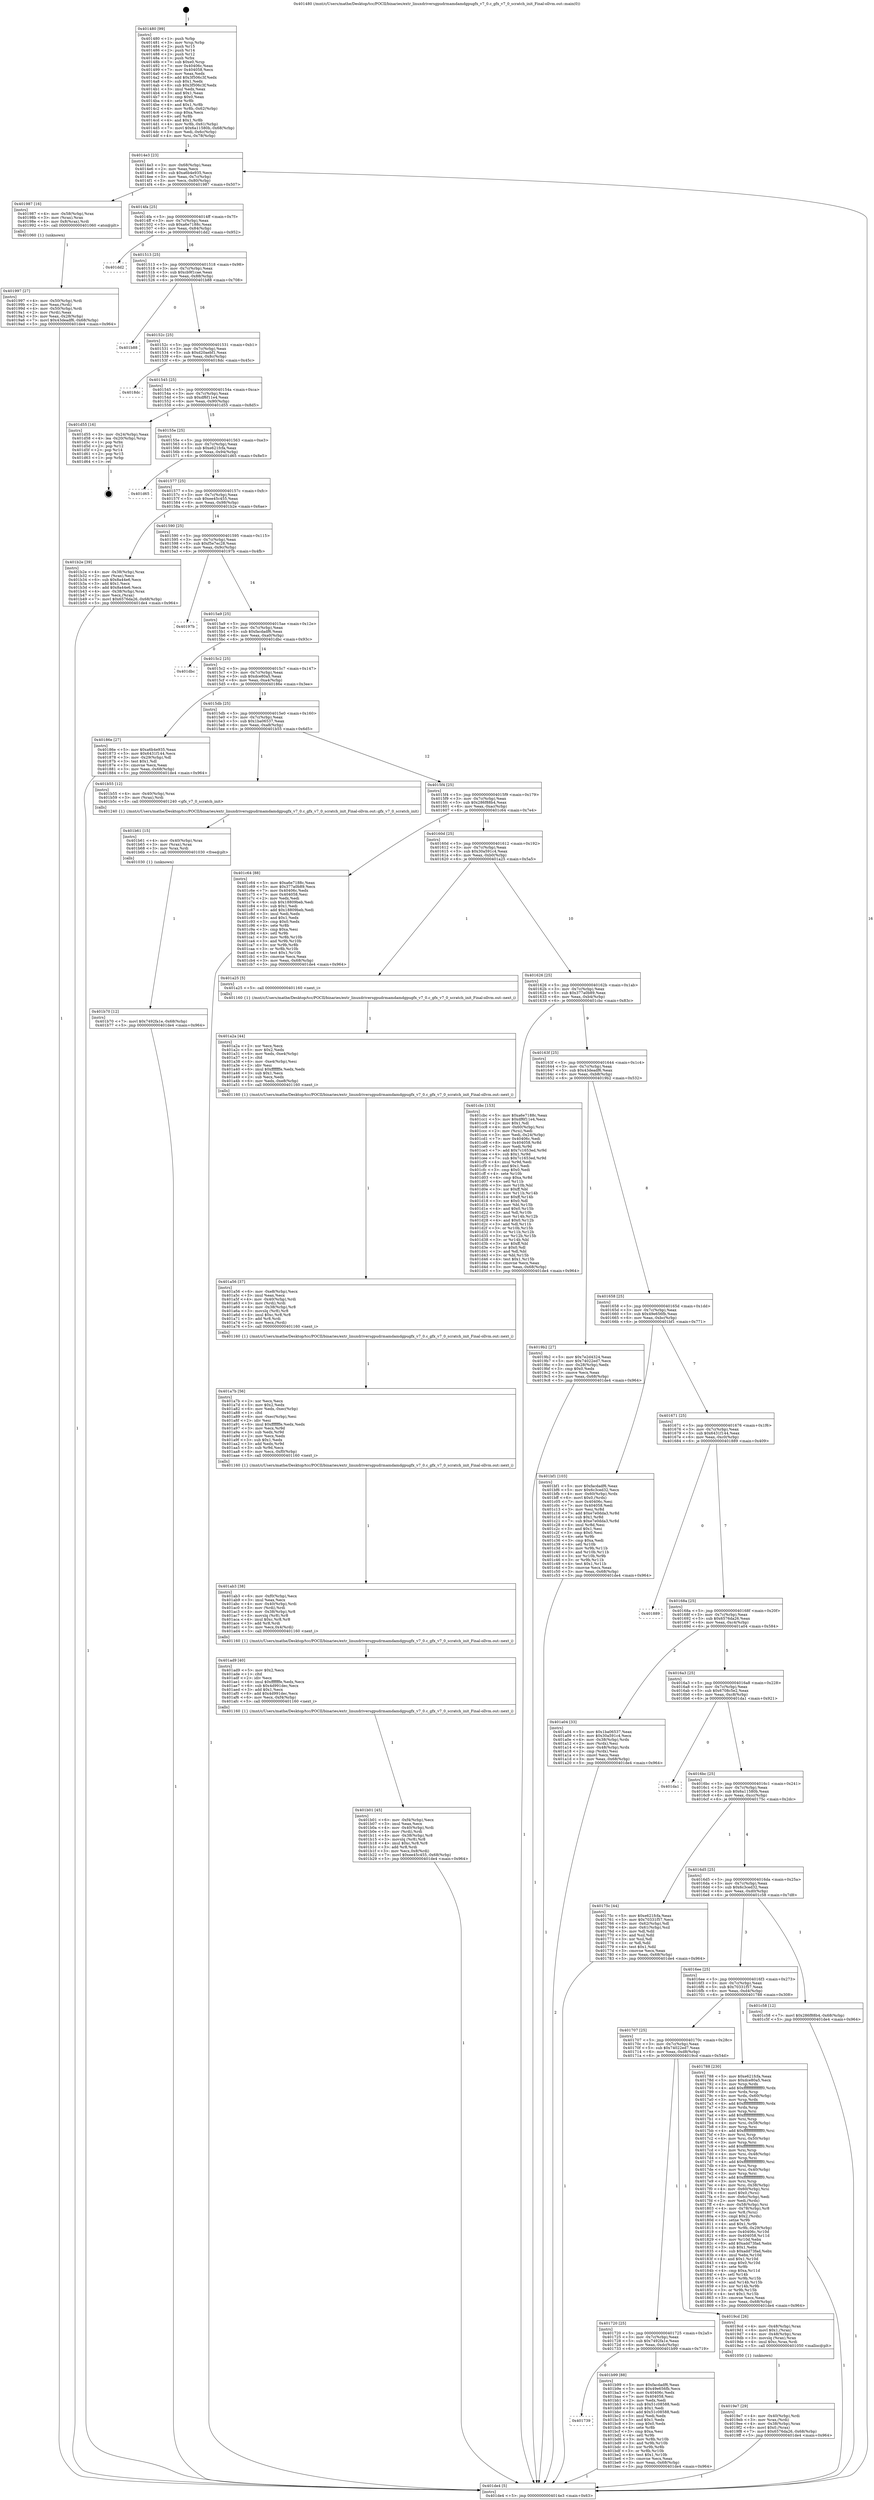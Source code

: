 digraph "0x401480" {
  label = "0x401480 (/mnt/c/Users/mathe/Desktop/tcc/POCII/binaries/extr_linuxdriversgpudrmamdamdgpugfx_v7_0.c_gfx_v7_0_scratch_init_Final-ollvm.out::main(0))"
  labelloc = "t"
  node[shape=record]

  Entry [label="",width=0.3,height=0.3,shape=circle,fillcolor=black,style=filled]
  "0x4014e3" [label="{
     0x4014e3 [23]\l
     | [instrs]\l
     &nbsp;&nbsp;0x4014e3 \<+3\>: mov -0x68(%rbp),%eax\l
     &nbsp;&nbsp;0x4014e6 \<+2\>: mov %eax,%ecx\l
     &nbsp;&nbsp;0x4014e8 \<+6\>: sub $0xa6b4e935,%ecx\l
     &nbsp;&nbsp;0x4014ee \<+3\>: mov %eax,-0x7c(%rbp)\l
     &nbsp;&nbsp;0x4014f1 \<+3\>: mov %ecx,-0x80(%rbp)\l
     &nbsp;&nbsp;0x4014f4 \<+6\>: je 0000000000401987 \<main+0x507\>\l
  }"]
  "0x401987" [label="{
     0x401987 [16]\l
     | [instrs]\l
     &nbsp;&nbsp;0x401987 \<+4\>: mov -0x58(%rbp),%rax\l
     &nbsp;&nbsp;0x40198b \<+3\>: mov (%rax),%rax\l
     &nbsp;&nbsp;0x40198e \<+4\>: mov 0x8(%rax),%rdi\l
     &nbsp;&nbsp;0x401992 \<+5\>: call 0000000000401060 \<atoi@plt\>\l
     | [calls]\l
     &nbsp;&nbsp;0x401060 \{1\} (unknown)\l
  }"]
  "0x4014fa" [label="{
     0x4014fa [25]\l
     | [instrs]\l
     &nbsp;&nbsp;0x4014fa \<+5\>: jmp 00000000004014ff \<main+0x7f\>\l
     &nbsp;&nbsp;0x4014ff \<+3\>: mov -0x7c(%rbp),%eax\l
     &nbsp;&nbsp;0x401502 \<+5\>: sub $0xa6e7188c,%eax\l
     &nbsp;&nbsp;0x401507 \<+6\>: mov %eax,-0x84(%rbp)\l
     &nbsp;&nbsp;0x40150d \<+6\>: je 0000000000401dd2 \<main+0x952\>\l
  }"]
  Exit [label="",width=0.3,height=0.3,shape=circle,fillcolor=black,style=filled,peripheries=2]
  "0x401dd2" [label="{
     0x401dd2\l
  }", style=dashed]
  "0x401513" [label="{
     0x401513 [25]\l
     | [instrs]\l
     &nbsp;&nbsp;0x401513 \<+5\>: jmp 0000000000401518 \<main+0x98\>\l
     &nbsp;&nbsp;0x401518 \<+3\>: mov -0x7c(%rbp),%eax\l
     &nbsp;&nbsp;0x40151b \<+5\>: sub $0xcb9f1cae,%eax\l
     &nbsp;&nbsp;0x401520 \<+6\>: mov %eax,-0x88(%rbp)\l
     &nbsp;&nbsp;0x401526 \<+6\>: je 0000000000401b88 \<main+0x708\>\l
  }"]
  "0x401739" [label="{
     0x401739\l
  }", style=dashed]
  "0x401b88" [label="{
     0x401b88\l
  }", style=dashed]
  "0x40152c" [label="{
     0x40152c [25]\l
     | [instrs]\l
     &nbsp;&nbsp;0x40152c \<+5\>: jmp 0000000000401531 \<main+0xb1\>\l
     &nbsp;&nbsp;0x401531 \<+3\>: mov -0x7c(%rbp),%eax\l
     &nbsp;&nbsp;0x401534 \<+5\>: sub $0xd20aebf1,%eax\l
     &nbsp;&nbsp;0x401539 \<+6\>: mov %eax,-0x8c(%rbp)\l
     &nbsp;&nbsp;0x40153f \<+6\>: je 00000000004018dc \<main+0x45c\>\l
  }"]
  "0x401b99" [label="{
     0x401b99 [88]\l
     | [instrs]\l
     &nbsp;&nbsp;0x401b99 \<+5\>: mov $0xfacdadf6,%eax\l
     &nbsp;&nbsp;0x401b9e \<+5\>: mov $0x49e656fb,%ecx\l
     &nbsp;&nbsp;0x401ba3 \<+7\>: mov 0x40406c,%edx\l
     &nbsp;&nbsp;0x401baa \<+7\>: mov 0x404058,%esi\l
     &nbsp;&nbsp;0x401bb1 \<+2\>: mov %edx,%edi\l
     &nbsp;&nbsp;0x401bb3 \<+6\>: sub $0x51c08588,%edi\l
     &nbsp;&nbsp;0x401bb9 \<+3\>: sub $0x1,%edi\l
     &nbsp;&nbsp;0x401bbc \<+6\>: add $0x51c08588,%edi\l
     &nbsp;&nbsp;0x401bc2 \<+3\>: imul %edi,%edx\l
     &nbsp;&nbsp;0x401bc5 \<+3\>: and $0x1,%edx\l
     &nbsp;&nbsp;0x401bc8 \<+3\>: cmp $0x0,%edx\l
     &nbsp;&nbsp;0x401bcb \<+4\>: sete %r8b\l
     &nbsp;&nbsp;0x401bcf \<+3\>: cmp $0xa,%esi\l
     &nbsp;&nbsp;0x401bd2 \<+4\>: setl %r9b\l
     &nbsp;&nbsp;0x401bd6 \<+3\>: mov %r8b,%r10b\l
     &nbsp;&nbsp;0x401bd9 \<+3\>: and %r9b,%r10b\l
     &nbsp;&nbsp;0x401bdc \<+3\>: xor %r9b,%r8b\l
     &nbsp;&nbsp;0x401bdf \<+3\>: or %r8b,%r10b\l
     &nbsp;&nbsp;0x401be2 \<+4\>: test $0x1,%r10b\l
     &nbsp;&nbsp;0x401be6 \<+3\>: cmovne %ecx,%eax\l
     &nbsp;&nbsp;0x401be9 \<+3\>: mov %eax,-0x68(%rbp)\l
     &nbsp;&nbsp;0x401bec \<+5\>: jmp 0000000000401de4 \<main+0x964\>\l
  }"]
  "0x4018dc" [label="{
     0x4018dc\l
  }", style=dashed]
  "0x401545" [label="{
     0x401545 [25]\l
     | [instrs]\l
     &nbsp;&nbsp;0x401545 \<+5\>: jmp 000000000040154a \<main+0xca\>\l
     &nbsp;&nbsp;0x40154a \<+3\>: mov -0x7c(%rbp),%eax\l
     &nbsp;&nbsp;0x40154d \<+5\>: sub $0xdf6f11e4,%eax\l
     &nbsp;&nbsp;0x401552 \<+6\>: mov %eax,-0x90(%rbp)\l
     &nbsp;&nbsp;0x401558 \<+6\>: je 0000000000401d55 \<main+0x8d5\>\l
  }"]
  "0x401b70" [label="{
     0x401b70 [12]\l
     | [instrs]\l
     &nbsp;&nbsp;0x401b70 \<+7\>: movl $0x7492fa1e,-0x68(%rbp)\l
     &nbsp;&nbsp;0x401b77 \<+5\>: jmp 0000000000401de4 \<main+0x964\>\l
  }"]
  "0x401d55" [label="{
     0x401d55 [16]\l
     | [instrs]\l
     &nbsp;&nbsp;0x401d55 \<+3\>: mov -0x24(%rbp),%eax\l
     &nbsp;&nbsp;0x401d58 \<+4\>: lea -0x20(%rbp),%rsp\l
     &nbsp;&nbsp;0x401d5c \<+1\>: pop %rbx\l
     &nbsp;&nbsp;0x401d5d \<+2\>: pop %r12\l
     &nbsp;&nbsp;0x401d5f \<+2\>: pop %r14\l
     &nbsp;&nbsp;0x401d61 \<+2\>: pop %r15\l
     &nbsp;&nbsp;0x401d63 \<+1\>: pop %rbp\l
     &nbsp;&nbsp;0x401d64 \<+1\>: ret\l
  }"]
  "0x40155e" [label="{
     0x40155e [25]\l
     | [instrs]\l
     &nbsp;&nbsp;0x40155e \<+5\>: jmp 0000000000401563 \<main+0xe3\>\l
     &nbsp;&nbsp;0x401563 \<+3\>: mov -0x7c(%rbp),%eax\l
     &nbsp;&nbsp;0x401566 \<+5\>: sub $0xe621fcfa,%eax\l
     &nbsp;&nbsp;0x40156b \<+6\>: mov %eax,-0x94(%rbp)\l
     &nbsp;&nbsp;0x401571 \<+6\>: je 0000000000401d65 \<main+0x8e5\>\l
  }"]
  "0x401b61" [label="{
     0x401b61 [15]\l
     | [instrs]\l
     &nbsp;&nbsp;0x401b61 \<+4\>: mov -0x40(%rbp),%rax\l
     &nbsp;&nbsp;0x401b65 \<+3\>: mov (%rax),%rax\l
     &nbsp;&nbsp;0x401b68 \<+3\>: mov %rax,%rdi\l
     &nbsp;&nbsp;0x401b6b \<+5\>: call 0000000000401030 \<free@plt\>\l
     | [calls]\l
     &nbsp;&nbsp;0x401030 \{1\} (unknown)\l
  }"]
  "0x401d65" [label="{
     0x401d65\l
  }", style=dashed]
  "0x401577" [label="{
     0x401577 [25]\l
     | [instrs]\l
     &nbsp;&nbsp;0x401577 \<+5\>: jmp 000000000040157c \<main+0xfc\>\l
     &nbsp;&nbsp;0x40157c \<+3\>: mov -0x7c(%rbp),%eax\l
     &nbsp;&nbsp;0x40157f \<+5\>: sub $0xee45c455,%eax\l
     &nbsp;&nbsp;0x401584 \<+6\>: mov %eax,-0x98(%rbp)\l
     &nbsp;&nbsp;0x40158a \<+6\>: je 0000000000401b2e \<main+0x6ae\>\l
  }"]
  "0x401b01" [label="{
     0x401b01 [45]\l
     | [instrs]\l
     &nbsp;&nbsp;0x401b01 \<+6\>: mov -0xf4(%rbp),%ecx\l
     &nbsp;&nbsp;0x401b07 \<+3\>: imul %eax,%ecx\l
     &nbsp;&nbsp;0x401b0a \<+4\>: mov -0x40(%rbp),%rdi\l
     &nbsp;&nbsp;0x401b0e \<+3\>: mov (%rdi),%rdi\l
     &nbsp;&nbsp;0x401b11 \<+4\>: mov -0x38(%rbp),%r8\l
     &nbsp;&nbsp;0x401b15 \<+3\>: movslq (%r8),%r8\l
     &nbsp;&nbsp;0x401b18 \<+4\>: imul $0xc,%r8,%r8\l
     &nbsp;&nbsp;0x401b1c \<+3\>: add %r8,%rdi\l
     &nbsp;&nbsp;0x401b1f \<+3\>: mov %ecx,0x8(%rdi)\l
     &nbsp;&nbsp;0x401b22 \<+7\>: movl $0xee45c455,-0x68(%rbp)\l
     &nbsp;&nbsp;0x401b29 \<+5\>: jmp 0000000000401de4 \<main+0x964\>\l
  }"]
  "0x401b2e" [label="{
     0x401b2e [39]\l
     | [instrs]\l
     &nbsp;&nbsp;0x401b2e \<+4\>: mov -0x38(%rbp),%rax\l
     &nbsp;&nbsp;0x401b32 \<+2\>: mov (%rax),%ecx\l
     &nbsp;&nbsp;0x401b34 \<+6\>: sub $0x8a44e6,%ecx\l
     &nbsp;&nbsp;0x401b3a \<+3\>: add $0x1,%ecx\l
     &nbsp;&nbsp;0x401b3d \<+6\>: add $0x8a44e6,%ecx\l
     &nbsp;&nbsp;0x401b43 \<+4\>: mov -0x38(%rbp),%rax\l
     &nbsp;&nbsp;0x401b47 \<+2\>: mov %ecx,(%rax)\l
     &nbsp;&nbsp;0x401b49 \<+7\>: movl $0x6576da26,-0x68(%rbp)\l
     &nbsp;&nbsp;0x401b50 \<+5\>: jmp 0000000000401de4 \<main+0x964\>\l
  }"]
  "0x401590" [label="{
     0x401590 [25]\l
     | [instrs]\l
     &nbsp;&nbsp;0x401590 \<+5\>: jmp 0000000000401595 \<main+0x115\>\l
     &nbsp;&nbsp;0x401595 \<+3\>: mov -0x7c(%rbp),%eax\l
     &nbsp;&nbsp;0x401598 \<+5\>: sub $0xf5e7ec28,%eax\l
     &nbsp;&nbsp;0x40159d \<+6\>: mov %eax,-0x9c(%rbp)\l
     &nbsp;&nbsp;0x4015a3 \<+6\>: je 000000000040197b \<main+0x4fb\>\l
  }"]
  "0x401ad9" [label="{
     0x401ad9 [40]\l
     | [instrs]\l
     &nbsp;&nbsp;0x401ad9 \<+5\>: mov $0x2,%ecx\l
     &nbsp;&nbsp;0x401ade \<+1\>: cltd\l
     &nbsp;&nbsp;0x401adf \<+2\>: idiv %ecx\l
     &nbsp;&nbsp;0x401ae1 \<+6\>: imul $0xfffffffe,%edx,%ecx\l
     &nbsp;&nbsp;0x401ae7 \<+6\>: sub $0x4d991dec,%ecx\l
     &nbsp;&nbsp;0x401aed \<+3\>: add $0x1,%ecx\l
     &nbsp;&nbsp;0x401af0 \<+6\>: add $0x4d991dec,%ecx\l
     &nbsp;&nbsp;0x401af6 \<+6\>: mov %ecx,-0xf4(%rbp)\l
     &nbsp;&nbsp;0x401afc \<+5\>: call 0000000000401160 \<next_i\>\l
     | [calls]\l
     &nbsp;&nbsp;0x401160 \{1\} (/mnt/c/Users/mathe/Desktop/tcc/POCII/binaries/extr_linuxdriversgpudrmamdamdgpugfx_v7_0.c_gfx_v7_0_scratch_init_Final-ollvm.out::next_i)\l
  }"]
  "0x40197b" [label="{
     0x40197b\l
  }", style=dashed]
  "0x4015a9" [label="{
     0x4015a9 [25]\l
     | [instrs]\l
     &nbsp;&nbsp;0x4015a9 \<+5\>: jmp 00000000004015ae \<main+0x12e\>\l
     &nbsp;&nbsp;0x4015ae \<+3\>: mov -0x7c(%rbp),%eax\l
     &nbsp;&nbsp;0x4015b1 \<+5\>: sub $0xfacdadf6,%eax\l
     &nbsp;&nbsp;0x4015b6 \<+6\>: mov %eax,-0xa0(%rbp)\l
     &nbsp;&nbsp;0x4015bc \<+6\>: je 0000000000401dbc \<main+0x93c\>\l
  }"]
  "0x401ab3" [label="{
     0x401ab3 [38]\l
     | [instrs]\l
     &nbsp;&nbsp;0x401ab3 \<+6\>: mov -0xf0(%rbp),%ecx\l
     &nbsp;&nbsp;0x401ab9 \<+3\>: imul %eax,%ecx\l
     &nbsp;&nbsp;0x401abc \<+4\>: mov -0x40(%rbp),%rdi\l
     &nbsp;&nbsp;0x401ac0 \<+3\>: mov (%rdi),%rdi\l
     &nbsp;&nbsp;0x401ac3 \<+4\>: mov -0x38(%rbp),%r8\l
     &nbsp;&nbsp;0x401ac7 \<+3\>: movslq (%r8),%r8\l
     &nbsp;&nbsp;0x401aca \<+4\>: imul $0xc,%r8,%r8\l
     &nbsp;&nbsp;0x401ace \<+3\>: add %r8,%rdi\l
     &nbsp;&nbsp;0x401ad1 \<+3\>: mov %ecx,0x4(%rdi)\l
     &nbsp;&nbsp;0x401ad4 \<+5\>: call 0000000000401160 \<next_i\>\l
     | [calls]\l
     &nbsp;&nbsp;0x401160 \{1\} (/mnt/c/Users/mathe/Desktop/tcc/POCII/binaries/extr_linuxdriversgpudrmamdamdgpugfx_v7_0.c_gfx_v7_0_scratch_init_Final-ollvm.out::next_i)\l
  }"]
  "0x401dbc" [label="{
     0x401dbc\l
  }", style=dashed]
  "0x4015c2" [label="{
     0x4015c2 [25]\l
     | [instrs]\l
     &nbsp;&nbsp;0x4015c2 \<+5\>: jmp 00000000004015c7 \<main+0x147\>\l
     &nbsp;&nbsp;0x4015c7 \<+3\>: mov -0x7c(%rbp),%eax\l
     &nbsp;&nbsp;0x4015ca \<+5\>: sub $0xdce80a5,%eax\l
     &nbsp;&nbsp;0x4015cf \<+6\>: mov %eax,-0xa4(%rbp)\l
     &nbsp;&nbsp;0x4015d5 \<+6\>: je 000000000040186e \<main+0x3ee\>\l
  }"]
  "0x401a7b" [label="{
     0x401a7b [56]\l
     | [instrs]\l
     &nbsp;&nbsp;0x401a7b \<+2\>: xor %ecx,%ecx\l
     &nbsp;&nbsp;0x401a7d \<+5\>: mov $0x2,%edx\l
     &nbsp;&nbsp;0x401a82 \<+6\>: mov %edx,-0xec(%rbp)\l
     &nbsp;&nbsp;0x401a88 \<+1\>: cltd\l
     &nbsp;&nbsp;0x401a89 \<+6\>: mov -0xec(%rbp),%esi\l
     &nbsp;&nbsp;0x401a8f \<+2\>: idiv %esi\l
     &nbsp;&nbsp;0x401a91 \<+6\>: imul $0xfffffffe,%edx,%edx\l
     &nbsp;&nbsp;0x401a97 \<+3\>: mov %ecx,%r9d\l
     &nbsp;&nbsp;0x401a9a \<+3\>: sub %edx,%r9d\l
     &nbsp;&nbsp;0x401a9d \<+2\>: mov %ecx,%edx\l
     &nbsp;&nbsp;0x401a9f \<+3\>: sub $0x1,%edx\l
     &nbsp;&nbsp;0x401aa2 \<+3\>: add %edx,%r9d\l
     &nbsp;&nbsp;0x401aa5 \<+3\>: sub %r9d,%ecx\l
     &nbsp;&nbsp;0x401aa8 \<+6\>: mov %ecx,-0xf0(%rbp)\l
     &nbsp;&nbsp;0x401aae \<+5\>: call 0000000000401160 \<next_i\>\l
     | [calls]\l
     &nbsp;&nbsp;0x401160 \{1\} (/mnt/c/Users/mathe/Desktop/tcc/POCII/binaries/extr_linuxdriversgpudrmamdamdgpugfx_v7_0.c_gfx_v7_0_scratch_init_Final-ollvm.out::next_i)\l
  }"]
  "0x40186e" [label="{
     0x40186e [27]\l
     | [instrs]\l
     &nbsp;&nbsp;0x40186e \<+5\>: mov $0xa6b4e935,%eax\l
     &nbsp;&nbsp;0x401873 \<+5\>: mov $0x6431f144,%ecx\l
     &nbsp;&nbsp;0x401878 \<+3\>: mov -0x29(%rbp),%dl\l
     &nbsp;&nbsp;0x40187b \<+3\>: test $0x1,%dl\l
     &nbsp;&nbsp;0x40187e \<+3\>: cmovne %ecx,%eax\l
     &nbsp;&nbsp;0x401881 \<+3\>: mov %eax,-0x68(%rbp)\l
     &nbsp;&nbsp;0x401884 \<+5\>: jmp 0000000000401de4 \<main+0x964\>\l
  }"]
  "0x4015db" [label="{
     0x4015db [25]\l
     | [instrs]\l
     &nbsp;&nbsp;0x4015db \<+5\>: jmp 00000000004015e0 \<main+0x160\>\l
     &nbsp;&nbsp;0x4015e0 \<+3\>: mov -0x7c(%rbp),%eax\l
     &nbsp;&nbsp;0x4015e3 \<+5\>: sub $0x1ba06537,%eax\l
     &nbsp;&nbsp;0x4015e8 \<+6\>: mov %eax,-0xa8(%rbp)\l
     &nbsp;&nbsp;0x4015ee \<+6\>: je 0000000000401b55 \<main+0x6d5\>\l
  }"]
  "0x401a56" [label="{
     0x401a56 [37]\l
     | [instrs]\l
     &nbsp;&nbsp;0x401a56 \<+6\>: mov -0xe8(%rbp),%ecx\l
     &nbsp;&nbsp;0x401a5c \<+3\>: imul %eax,%ecx\l
     &nbsp;&nbsp;0x401a5f \<+4\>: mov -0x40(%rbp),%rdi\l
     &nbsp;&nbsp;0x401a63 \<+3\>: mov (%rdi),%rdi\l
     &nbsp;&nbsp;0x401a66 \<+4\>: mov -0x38(%rbp),%r8\l
     &nbsp;&nbsp;0x401a6a \<+3\>: movslq (%r8),%r8\l
     &nbsp;&nbsp;0x401a6d \<+4\>: imul $0xc,%r8,%r8\l
     &nbsp;&nbsp;0x401a71 \<+3\>: add %r8,%rdi\l
     &nbsp;&nbsp;0x401a74 \<+2\>: mov %ecx,(%rdi)\l
     &nbsp;&nbsp;0x401a76 \<+5\>: call 0000000000401160 \<next_i\>\l
     | [calls]\l
     &nbsp;&nbsp;0x401160 \{1\} (/mnt/c/Users/mathe/Desktop/tcc/POCII/binaries/extr_linuxdriversgpudrmamdamdgpugfx_v7_0.c_gfx_v7_0_scratch_init_Final-ollvm.out::next_i)\l
  }"]
  "0x401b55" [label="{
     0x401b55 [12]\l
     | [instrs]\l
     &nbsp;&nbsp;0x401b55 \<+4\>: mov -0x40(%rbp),%rax\l
     &nbsp;&nbsp;0x401b59 \<+3\>: mov (%rax),%rdi\l
     &nbsp;&nbsp;0x401b5c \<+5\>: call 0000000000401240 \<gfx_v7_0_scratch_init\>\l
     | [calls]\l
     &nbsp;&nbsp;0x401240 \{1\} (/mnt/c/Users/mathe/Desktop/tcc/POCII/binaries/extr_linuxdriversgpudrmamdamdgpugfx_v7_0.c_gfx_v7_0_scratch_init_Final-ollvm.out::gfx_v7_0_scratch_init)\l
  }"]
  "0x4015f4" [label="{
     0x4015f4 [25]\l
     | [instrs]\l
     &nbsp;&nbsp;0x4015f4 \<+5\>: jmp 00000000004015f9 \<main+0x179\>\l
     &nbsp;&nbsp;0x4015f9 \<+3\>: mov -0x7c(%rbp),%eax\l
     &nbsp;&nbsp;0x4015fc \<+5\>: sub $0x286f88b4,%eax\l
     &nbsp;&nbsp;0x401601 \<+6\>: mov %eax,-0xac(%rbp)\l
     &nbsp;&nbsp;0x401607 \<+6\>: je 0000000000401c64 \<main+0x7e4\>\l
  }"]
  "0x401a2a" [label="{
     0x401a2a [44]\l
     | [instrs]\l
     &nbsp;&nbsp;0x401a2a \<+2\>: xor %ecx,%ecx\l
     &nbsp;&nbsp;0x401a2c \<+5\>: mov $0x2,%edx\l
     &nbsp;&nbsp;0x401a31 \<+6\>: mov %edx,-0xe4(%rbp)\l
     &nbsp;&nbsp;0x401a37 \<+1\>: cltd\l
     &nbsp;&nbsp;0x401a38 \<+6\>: mov -0xe4(%rbp),%esi\l
     &nbsp;&nbsp;0x401a3e \<+2\>: idiv %esi\l
     &nbsp;&nbsp;0x401a40 \<+6\>: imul $0xfffffffe,%edx,%edx\l
     &nbsp;&nbsp;0x401a46 \<+3\>: sub $0x1,%ecx\l
     &nbsp;&nbsp;0x401a49 \<+2\>: sub %ecx,%edx\l
     &nbsp;&nbsp;0x401a4b \<+6\>: mov %edx,-0xe8(%rbp)\l
     &nbsp;&nbsp;0x401a51 \<+5\>: call 0000000000401160 \<next_i\>\l
     | [calls]\l
     &nbsp;&nbsp;0x401160 \{1\} (/mnt/c/Users/mathe/Desktop/tcc/POCII/binaries/extr_linuxdriversgpudrmamdamdgpugfx_v7_0.c_gfx_v7_0_scratch_init_Final-ollvm.out::next_i)\l
  }"]
  "0x401c64" [label="{
     0x401c64 [88]\l
     | [instrs]\l
     &nbsp;&nbsp;0x401c64 \<+5\>: mov $0xa6e7188c,%eax\l
     &nbsp;&nbsp;0x401c69 \<+5\>: mov $0x377a0b89,%ecx\l
     &nbsp;&nbsp;0x401c6e \<+7\>: mov 0x40406c,%edx\l
     &nbsp;&nbsp;0x401c75 \<+7\>: mov 0x404058,%esi\l
     &nbsp;&nbsp;0x401c7c \<+2\>: mov %edx,%edi\l
     &nbsp;&nbsp;0x401c7e \<+6\>: sub $0x18809beb,%edi\l
     &nbsp;&nbsp;0x401c84 \<+3\>: sub $0x1,%edi\l
     &nbsp;&nbsp;0x401c87 \<+6\>: add $0x18809beb,%edi\l
     &nbsp;&nbsp;0x401c8d \<+3\>: imul %edi,%edx\l
     &nbsp;&nbsp;0x401c90 \<+3\>: and $0x1,%edx\l
     &nbsp;&nbsp;0x401c93 \<+3\>: cmp $0x0,%edx\l
     &nbsp;&nbsp;0x401c96 \<+4\>: sete %r8b\l
     &nbsp;&nbsp;0x401c9a \<+3\>: cmp $0xa,%esi\l
     &nbsp;&nbsp;0x401c9d \<+4\>: setl %r9b\l
     &nbsp;&nbsp;0x401ca1 \<+3\>: mov %r8b,%r10b\l
     &nbsp;&nbsp;0x401ca4 \<+3\>: and %r9b,%r10b\l
     &nbsp;&nbsp;0x401ca7 \<+3\>: xor %r9b,%r8b\l
     &nbsp;&nbsp;0x401caa \<+3\>: or %r8b,%r10b\l
     &nbsp;&nbsp;0x401cad \<+4\>: test $0x1,%r10b\l
     &nbsp;&nbsp;0x401cb1 \<+3\>: cmovne %ecx,%eax\l
     &nbsp;&nbsp;0x401cb4 \<+3\>: mov %eax,-0x68(%rbp)\l
     &nbsp;&nbsp;0x401cb7 \<+5\>: jmp 0000000000401de4 \<main+0x964\>\l
  }"]
  "0x40160d" [label="{
     0x40160d [25]\l
     | [instrs]\l
     &nbsp;&nbsp;0x40160d \<+5\>: jmp 0000000000401612 \<main+0x192\>\l
     &nbsp;&nbsp;0x401612 \<+3\>: mov -0x7c(%rbp),%eax\l
     &nbsp;&nbsp;0x401615 \<+5\>: sub $0x30a591c4,%eax\l
     &nbsp;&nbsp;0x40161a \<+6\>: mov %eax,-0xb0(%rbp)\l
     &nbsp;&nbsp;0x401620 \<+6\>: je 0000000000401a25 \<main+0x5a5\>\l
  }"]
  "0x4019e7" [label="{
     0x4019e7 [29]\l
     | [instrs]\l
     &nbsp;&nbsp;0x4019e7 \<+4\>: mov -0x40(%rbp),%rdi\l
     &nbsp;&nbsp;0x4019eb \<+3\>: mov %rax,(%rdi)\l
     &nbsp;&nbsp;0x4019ee \<+4\>: mov -0x38(%rbp),%rax\l
     &nbsp;&nbsp;0x4019f2 \<+6\>: movl $0x0,(%rax)\l
     &nbsp;&nbsp;0x4019f8 \<+7\>: movl $0x6576da26,-0x68(%rbp)\l
     &nbsp;&nbsp;0x4019ff \<+5\>: jmp 0000000000401de4 \<main+0x964\>\l
  }"]
  "0x401a25" [label="{
     0x401a25 [5]\l
     | [instrs]\l
     &nbsp;&nbsp;0x401a25 \<+5\>: call 0000000000401160 \<next_i\>\l
     | [calls]\l
     &nbsp;&nbsp;0x401160 \{1\} (/mnt/c/Users/mathe/Desktop/tcc/POCII/binaries/extr_linuxdriversgpudrmamdamdgpugfx_v7_0.c_gfx_v7_0_scratch_init_Final-ollvm.out::next_i)\l
  }"]
  "0x401626" [label="{
     0x401626 [25]\l
     | [instrs]\l
     &nbsp;&nbsp;0x401626 \<+5\>: jmp 000000000040162b \<main+0x1ab\>\l
     &nbsp;&nbsp;0x40162b \<+3\>: mov -0x7c(%rbp),%eax\l
     &nbsp;&nbsp;0x40162e \<+5\>: sub $0x377a0b89,%eax\l
     &nbsp;&nbsp;0x401633 \<+6\>: mov %eax,-0xb4(%rbp)\l
     &nbsp;&nbsp;0x401639 \<+6\>: je 0000000000401cbc \<main+0x83c\>\l
  }"]
  "0x401720" [label="{
     0x401720 [25]\l
     | [instrs]\l
     &nbsp;&nbsp;0x401720 \<+5\>: jmp 0000000000401725 \<main+0x2a5\>\l
     &nbsp;&nbsp;0x401725 \<+3\>: mov -0x7c(%rbp),%eax\l
     &nbsp;&nbsp;0x401728 \<+5\>: sub $0x7492fa1e,%eax\l
     &nbsp;&nbsp;0x40172d \<+6\>: mov %eax,-0xdc(%rbp)\l
     &nbsp;&nbsp;0x401733 \<+6\>: je 0000000000401b99 \<main+0x719\>\l
  }"]
  "0x401cbc" [label="{
     0x401cbc [153]\l
     | [instrs]\l
     &nbsp;&nbsp;0x401cbc \<+5\>: mov $0xa6e7188c,%eax\l
     &nbsp;&nbsp;0x401cc1 \<+5\>: mov $0xdf6f11e4,%ecx\l
     &nbsp;&nbsp;0x401cc6 \<+2\>: mov $0x1,%dl\l
     &nbsp;&nbsp;0x401cc8 \<+4\>: mov -0x60(%rbp),%rsi\l
     &nbsp;&nbsp;0x401ccc \<+2\>: mov (%rsi),%edi\l
     &nbsp;&nbsp;0x401cce \<+3\>: mov %edi,-0x24(%rbp)\l
     &nbsp;&nbsp;0x401cd1 \<+7\>: mov 0x40406c,%edi\l
     &nbsp;&nbsp;0x401cd8 \<+8\>: mov 0x404058,%r8d\l
     &nbsp;&nbsp;0x401ce0 \<+3\>: mov %edi,%r9d\l
     &nbsp;&nbsp;0x401ce3 \<+7\>: add $0x7c1653ed,%r9d\l
     &nbsp;&nbsp;0x401cea \<+4\>: sub $0x1,%r9d\l
     &nbsp;&nbsp;0x401cee \<+7\>: sub $0x7c1653ed,%r9d\l
     &nbsp;&nbsp;0x401cf5 \<+4\>: imul %r9d,%edi\l
     &nbsp;&nbsp;0x401cf9 \<+3\>: and $0x1,%edi\l
     &nbsp;&nbsp;0x401cfc \<+3\>: cmp $0x0,%edi\l
     &nbsp;&nbsp;0x401cff \<+4\>: sete %r10b\l
     &nbsp;&nbsp;0x401d03 \<+4\>: cmp $0xa,%r8d\l
     &nbsp;&nbsp;0x401d07 \<+4\>: setl %r11b\l
     &nbsp;&nbsp;0x401d0b \<+3\>: mov %r10b,%bl\l
     &nbsp;&nbsp;0x401d0e \<+3\>: xor $0xff,%bl\l
     &nbsp;&nbsp;0x401d11 \<+3\>: mov %r11b,%r14b\l
     &nbsp;&nbsp;0x401d14 \<+4\>: xor $0xff,%r14b\l
     &nbsp;&nbsp;0x401d18 \<+3\>: xor $0x0,%dl\l
     &nbsp;&nbsp;0x401d1b \<+3\>: mov %bl,%r15b\l
     &nbsp;&nbsp;0x401d1e \<+4\>: and $0x0,%r15b\l
     &nbsp;&nbsp;0x401d22 \<+3\>: and %dl,%r10b\l
     &nbsp;&nbsp;0x401d25 \<+3\>: mov %r14b,%r12b\l
     &nbsp;&nbsp;0x401d28 \<+4\>: and $0x0,%r12b\l
     &nbsp;&nbsp;0x401d2c \<+3\>: and %dl,%r11b\l
     &nbsp;&nbsp;0x401d2f \<+3\>: or %r10b,%r15b\l
     &nbsp;&nbsp;0x401d32 \<+3\>: or %r11b,%r12b\l
     &nbsp;&nbsp;0x401d35 \<+3\>: xor %r12b,%r15b\l
     &nbsp;&nbsp;0x401d38 \<+3\>: or %r14b,%bl\l
     &nbsp;&nbsp;0x401d3b \<+3\>: xor $0xff,%bl\l
     &nbsp;&nbsp;0x401d3e \<+3\>: or $0x0,%dl\l
     &nbsp;&nbsp;0x401d41 \<+2\>: and %dl,%bl\l
     &nbsp;&nbsp;0x401d43 \<+3\>: or %bl,%r15b\l
     &nbsp;&nbsp;0x401d46 \<+4\>: test $0x1,%r15b\l
     &nbsp;&nbsp;0x401d4a \<+3\>: cmovne %ecx,%eax\l
     &nbsp;&nbsp;0x401d4d \<+3\>: mov %eax,-0x68(%rbp)\l
     &nbsp;&nbsp;0x401d50 \<+5\>: jmp 0000000000401de4 \<main+0x964\>\l
  }"]
  "0x40163f" [label="{
     0x40163f [25]\l
     | [instrs]\l
     &nbsp;&nbsp;0x40163f \<+5\>: jmp 0000000000401644 \<main+0x1c4\>\l
     &nbsp;&nbsp;0x401644 \<+3\>: mov -0x7c(%rbp),%eax\l
     &nbsp;&nbsp;0x401647 \<+5\>: sub $0x43deadf6,%eax\l
     &nbsp;&nbsp;0x40164c \<+6\>: mov %eax,-0xb8(%rbp)\l
     &nbsp;&nbsp;0x401652 \<+6\>: je 00000000004019b2 \<main+0x532\>\l
  }"]
  "0x4019cd" [label="{
     0x4019cd [26]\l
     | [instrs]\l
     &nbsp;&nbsp;0x4019cd \<+4\>: mov -0x48(%rbp),%rax\l
     &nbsp;&nbsp;0x4019d1 \<+6\>: movl $0x1,(%rax)\l
     &nbsp;&nbsp;0x4019d7 \<+4\>: mov -0x48(%rbp),%rax\l
     &nbsp;&nbsp;0x4019db \<+3\>: movslq (%rax),%rax\l
     &nbsp;&nbsp;0x4019de \<+4\>: imul $0xc,%rax,%rdi\l
     &nbsp;&nbsp;0x4019e2 \<+5\>: call 0000000000401050 \<malloc@plt\>\l
     | [calls]\l
     &nbsp;&nbsp;0x401050 \{1\} (unknown)\l
  }"]
  "0x4019b2" [label="{
     0x4019b2 [27]\l
     | [instrs]\l
     &nbsp;&nbsp;0x4019b2 \<+5\>: mov $0x7e2d4324,%eax\l
     &nbsp;&nbsp;0x4019b7 \<+5\>: mov $0x74022ed7,%ecx\l
     &nbsp;&nbsp;0x4019bc \<+3\>: mov -0x28(%rbp),%edx\l
     &nbsp;&nbsp;0x4019bf \<+3\>: cmp $0x0,%edx\l
     &nbsp;&nbsp;0x4019c2 \<+3\>: cmove %ecx,%eax\l
     &nbsp;&nbsp;0x4019c5 \<+3\>: mov %eax,-0x68(%rbp)\l
     &nbsp;&nbsp;0x4019c8 \<+5\>: jmp 0000000000401de4 \<main+0x964\>\l
  }"]
  "0x401658" [label="{
     0x401658 [25]\l
     | [instrs]\l
     &nbsp;&nbsp;0x401658 \<+5\>: jmp 000000000040165d \<main+0x1dd\>\l
     &nbsp;&nbsp;0x40165d \<+3\>: mov -0x7c(%rbp),%eax\l
     &nbsp;&nbsp;0x401660 \<+5\>: sub $0x49e656fb,%eax\l
     &nbsp;&nbsp;0x401665 \<+6\>: mov %eax,-0xbc(%rbp)\l
     &nbsp;&nbsp;0x40166b \<+6\>: je 0000000000401bf1 \<main+0x771\>\l
  }"]
  "0x401997" [label="{
     0x401997 [27]\l
     | [instrs]\l
     &nbsp;&nbsp;0x401997 \<+4\>: mov -0x50(%rbp),%rdi\l
     &nbsp;&nbsp;0x40199b \<+2\>: mov %eax,(%rdi)\l
     &nbsp;&nbsp;0x40199d \<+4\>: mov -0x50(%rbp),%rdi\l
     &nbsp;&nbsp;0x4019a1 \<+2\>: mov (%rdi),%eax\l
     &nbsp;&nbsp;0x4019a3 \<+3\>: mov %eax,-0x28(%rbp)\l
     &nbsp;&nbsp;0x4019a6 \<+7\>: movl $0x43deadf6,-0x68(%rbp)\l
     &nbsp;&nbsp;0x4019ad \<+5\>: jmp 0000000000401de4 \<main+0x964\>\l
  }"]
  "0x401bf1" [label="{
     0x401bf1 [103]\l
     | [instrs]\l
     &nbsp;&nbsp;0x401bf1 \<+5\>: mov $0xfacdadf6,%eax\l
     &nbsp;&nbsp;0x401bf6 \<+5\>: mov $0x6c3ced32,%ecx\l
     &nbsp;&nbsp;0x401bfb \<+4\>: mov -0x60(%rbp),%rdx\l
     &nbsp;&nbsp;0x401bff \<+6\>: movl $0x0,(%rdx)\l
     &nbsp;&nbsp;0x401c05 \<+7\>: mov 0x40406c,%esi\l
     &nbsp;&nbsp;0x401c0c \<+7\>: mov 0x404058,%edi\l
     &nbsp;&nbsp;0x401c13 \<+3\>: mov %esi,%r8d\l
     &nbsp;&nbsp;0x401c16 \<+7\>: add $0xe7e0dda3,%r8d\l
     &nbsp;&nbsp;0x401c1d \<+4\>: sub $0x1,%r8d\l
     &nbsp;&nbsp;0x401c21 \<+7\>: sub $0xe7e0dda3,%r8d\l
     &nbsp;&nbsp;0x401c28 \<+4\>: imul %r8d,%esi\l
     &nbsp;&nbsp;0x401c2c \<+3\>: and $0x1,%esi\l
     &nbsp;&nbsp;0x401c2f \<+3\>: cmp $0x0,%esi\l
     &nbsp;&nbsp;0x401c32 \<+4\>: sete %r9b\l
     &nbsp;&nbsp;0x401c36 \<+3\>: cmp $0xa,%edi\l
     &nbsp;&nbsp;0x401c39 \<+4\>: setl %r10b\l
     &nbsp;&nbsp;0x401c3d \<+3\>: mov %r9b,%r11b\l
     &nbsp;&nbsp;0x401c40 \<+3\>: and %r10b,%r11b\l
     &nbsp;&nbsp;0x401c43 \<+3\>: xor %r10b,%r9b\l
     &nbsp;&nbsp;0x401c46 \<+3\>: or %r9b,%r11b\l
     &nbsp;&nbsp;0x401c49 \<+4\>: test $0x1,%r11b\l
     &nbsp;&nbsp;0x401c4d \<+3\>: cmovne %ecx,%eax\l
     &nbsp;&nbsp;0x401c50 \<+3\>: mov %eax,-0x68(%rbp)\l
     &nbsp;&nbsp;0x401c53 \<+5\>: jmp 0000000000401de4 \<main+0x964\>\l
  }"]
  "0x401671" [label="{
     0x401671 [25]\l
     | [instrs]\l
     &nbsp;&nbsp;0x401671 \<+5\>: jmp 0000000000401676 \<main+0x1f6\>\l
     &nbsp;&nbsp;0x401676 \<+3\>: mov -0x7c(%rbp),%eax\l
     &nbsp;&nbsp;0x401679 \<+5\>: sub $0x6431f144,%eax\l
     &nbsp;&nbsp;0x40167e \<+6\>: mov %eax,-0xc0(%rbp)\l
     &nbsp;&nbsp;0x401684 \<+6\>: je 0000000000401889 \<main+0x409\>\l
  }"]
  "0x401707" [label="{
     0x401707 [25]\l
     | [instrs]\l
     &nbsp;&nbsp;0x401707 \<+5\>: jmp 000000000040170c \<main+0x28c\>\l
     &nbsp;&nbsp;0x40170c \<+3\>: mov -0x7c(%rbp),%eax\l
     &nbsp;&nbsp;0x40170f \<+5\>: sub $0x74022ed7,%eax\l
     &nbsp;&nbsp;0x401714 \<+6\>: mov %eax,-0xd8(%rbp)\l
     &nbsp;&nbsp;0x40171a \<+6\>: je 00000000004019cd \<main+0x54d\>\l
  }"]
  "0x401889" [label="{
     0x401889\l
  }", style=dashed]
  "0x40168a" [label="{
     0x40168a [25]\l
     | [instrs]\l
     &nbsp;&nbsp;0x40168a \<+5\>: jmp 000000000040168f \<main+0x20f\>\l
     &nbsp;&nbsp;0x40168f \<+3\>: mov -0x7c(%rbp),%eax\l
     &nbsp;&nbsp;0x401692 \<+5\>: sub $0x6576da26,%eax\l
     &nbsp;&nbsp;0x401697 \<+6\>: mov %eax,-0xc4(%rbp)\l
     &nbsp;&nbsp;0x40169d \<+6\>: je 0000000000401a04 \<main+0x584\>\l
  }"]
  "0x401788" [label="{
     0x401788 [230]\l
     | [instrs]\l
     &nbsp;&nbsp;0x401788 \<+5\>: mov $0xe621fcfa,%eax\l
     &nbsp;&nbsp;0x40178d \<+5\>: mov $0xdce80a5,%ecx\l
     &nbsp;&nbsp;0x401792 \<+3\>: mov %rsp,%rdx\l
     &nbsp;&nbsp;0x401795 \<+4\>: add $0xfffffffffffffff0,%rdx\l
     &nbsp;&nbsp;0x401799 \<+3\>: mov %rdx,%rsp\l
     &nbsp;&nbsp;0x40179c \<+4\>: mov %rdx,-0x60(%rbp)\l
     &nbsp;&nbsp;0x4017a0 \<+3\>: mov %rsp,%rdx\l
     &nbsp;&nbsp;0x4017a3 \<+4\>: add $0xfffffffffffffff0,%rdx\l
     &nbsp;&nbsp;0x4017a7 \<+3\>: mov %rdx,%rsp\l
     &nbsp;&nbsp;0x4017aa \<+3\>: mov %rsp,%rsi\l
     &nbsp;&nbsp;0x4017ad \<+4\>: add $0xfffffffffffffff0,%rsi\l
     &nbsp;&nbsp;0x4017b1 \<+3\>: mov %rsi,%rsp\l
     &nbsp;&nbsp;0x4017b4 \<+4\>: mov %rsi,-0x58(%rbp)\l
     &nbsp;&nbsp;0x4017b8 \<+3\>: mov %rsp,%rsi\l
     &nbsp;&nbsp;0x4017bb \<+4\>: add $0xfffffffffffffff0,%rsi\l
     &nbsp;&nbsp;0x4017bf \<+3\>: mov %rsi,%rsp\l
     &nbsp;&nbsp;0x4017c2 \<+4\>: mov %rsi,-0x50(%rbp)\l
     &nbsp;&nbsp;0x4017c6 \<+3\>: mov %rsp,%rsi\l
     &nbsp;&nbsp;0x4017c9 \<+4\>: add $0xfffffffffffffff0,%rsi\l
     &nbsp;&nbsp;0x4017cd \<+3\>: mov %rsi,%rsp\l
     &nbsp;&nbsp;0x4017d0 \<+4\>: mov %rsi,-0x48(%rbp)\l
     &nbsp;&nbsp;0x4017d4 \<+3\>: mov %rsp,%rsi\l
     &nbsp;&nbsp;0x4017d7 \<+4\>: add $0xfffffffffffffff0,%rsi\l
     &nbsp;&nbsp;0x4017db \<+3\>: mov %rsi,%rsp\l
     &nbsp;&nbsp;0x4017de \<+4\>: mov %rsi,-0x40(%rbp)\l
     &nbsp;&nbsp;0x4017e2 \<+3\>: mov %rsp,%rsi\l
     &nbsp;&nbsp;0x4017e5 \<+4\>: add $0xfffffffffffffff0,%rsi\l
     &nbsp;&nbsp;0x4017e9 \<+3\>: mov %rsi,%rsp\l
     &nbsp;&nbsp;0x4017ec \<+4\>: mov %rsi,-0x38(%rbp)\l
     &nbsp;&nbsp;0x4017f0 \<+4\>: mov -0x60(%rbp),%rsi\l
     &nbsp;&nbsp;0x4017f4 \<+6\>: movl $0x0,(%rsi)\l
     &nbsp;&nbsp;0x4017fa \<+3\>: mov -0x6c(%rbp),%edi\l
     &nbsp;&nbsp;0x4017fd \<+2\>: mov %edi,(%rdx)\l
     &nbsp;&nbsp;0x4017ff \<+4\>: mov -0x58(%rbp),%rsi\l
     &nbsp;&nbsp;0x401803 \<+4\>: mov -0x78(%rbp),%r8\l
     &nbsp;&nbsp;0x401807 \<+3\>: mov %r8,(%rsi)\l
     &nbsp;&nbsp;0x40180a \<+3\>: cmpl $0x2,(%rdx)\l
     &nbsp;&nbsp;0x40180d \<+4\>: setne %r9b\l
     &nbsp;&nbsp;0x401811 \<+4\>: and $0x1,%r9b\l
     &nbsp;&nbsp;0x401815 \<+4\>: mov %r9b,-0x29(%rbp)\l
     &nbsp;&nbsp;0x401819 \<+8\>: mov 0x40406c,%r10d\l
     &nbsp;&nbsp;0x401821 \<+8\>: mov 0x404058,%r11d\l
     &nbsp;&nbsp;0x401829 \<+3\>: mov %r10d,%ebx\l
     &nbsp;&nbsp;0x40182c \<+6\>: add $0xadd73fad,%ebx\l
     &nbsp;&nbsp;0x401832 \<+3\>: sub $0x1,%ebx\l
     &nbsp;&nbsp;0x401835 \<+6\>: sub $0xadd73fad,%ebx\l
     &nbsp;&nbsp;0x40183b \<+4\>: imul %ebx,%r10d\l
     &nbsp;&nbsp;0x40183f \<+4\>: and $0x1,%r10d\l
     &nbsp;&nbsp;0x401843 \<+4\>: cmp $0x0,%r10d\l
     &nbsp;&nbsp;0x401847 \<+4\>: sete %r9b\l
     &nbsp;&nbsp;0x40184b \<+4\>: cmp $0xa,%r11d\l
     &nbsp;&nbsp;0x40184f \<+4\>: setl %r14b\l
     &nbsp;&nbsp;0x401853 \<+3\>: mov %r9b,%r15b\l
     &nbsp;&nbsp;0x401856 \<+3\>: and %r14b,%r15b\l
     &nbsp;&nbsp;0x401859 \<+3\>: xor %r14b,%r9b\l
     &nbsp;&nbsp;0x40185c \<+3\>: or %r9b,%r15b\l
     &nbsp;&nbsp;0x40185f \<+4\>: test $0x1,%r15b\l
     &nbsp;&nbsp;0x401863 \<+3\>: cmovne %ecx,%eax\l
     &nbsp;&nbsp;0x401866 \<+3\>: mov %eax,-0x68(%rbp)\l
     &nbsp;&nbsp;0x401869 \<+5\>: jmp 0000000000401de4 \<main+0x964\>\l
  }"]
  "0x401a04" [label="{
     0x401a04 [33]\l
     | [instrs]\l
     &nbsp;&nbsp;0x401a04 \<+5\>: mov $0x1ba06537,%eax\l
     &nbsp;&nbsp;0x401a09 \<+5\>: mov $0x30a591c4,%ecx\l
     &nbsp;&nbsp;0x401a0e \<+4\>: mov -0x38(%rbp),%rdx\l
     &nbsp;&nbsp;0x401a12 \<+2\>: mov (%rdx),%esi\l
     &nbsp;&nbsp;0x401a14 \<+4\>: mov -0x48(%rbp),%rdx\l
     &nbsp;&nbsp;0x401a18 \<+2\>: cmp (%rdx),%esi\l
     &nbsp;&nbsp;0x401a1a \<+3\>: cmovl %ecx,%eax\l
     &nbsp;&nbsp;0x401a1d \<+3\>: mov %eax,-0x68(%rbp)\l
     &nbsp;&nbsp;0x401a20 \<+5\>: jmp 0000000000401de4 \<main+0x964\>\l
  }"]
  "0x4016a3" [label="{
     0x4016a3 [25]\l
     | [instrs]\l
     &nbsp;&nbsp;0x4016a3 \<+5\>: jmp 00000000004016a8 \<main+0x228\>\l
     &nbsp;&nbsp;0x4016a8 \<+3\>: mov -0x7c(%rbp),%eax\l
     &nbsp;&nbsp;0x4016ab \<+5\>: sub $0x6708c5e2,%eax\l
     &nbsp;&nbsp;0x4016b0 \<+6\>: mov %eax,-0xc8(%rbp)\l
     &nbsp;&nbsp;0x4016b6 \<+6\>: je 0000000000401da1 \<main+0x921\>\l
  }"]
  "0x4016ee" [label="{
     0x4016ee [25]\l
     | [instrs]\l
     &nbsp;&nbsp;0x4016ee \<+5\>: jmp 00000000004016f3 \<main+0x273\>\l
     &nbsp;&nbsp;0x4016f3 \<+3\>: mov -0x7c(%rbp),%eax\l
     &nbsp;&nbsp;0x4016f6 \<+5\>: sub $0x70331f57,%eax\l
     &nbsp;&nbsp;0x4016fb \<+6\>: mov %eax,-0xd4(%rbp)\l
     &nbsp;&nbsp;0x401701 \<+6\>: je 0000000000401788 \<main+0x308\>\l
  }"]
  "0x401da1" [label="{
     0x401da1\l
  }", style=dashed]
  "0x4016bc" [label="{
     0x4016bc [25]\l
     | [instrs]\l
     &nbsp;&nbsp;0x4016bc \<+5\>: jmp 00000000004016c1 \<main+0x241\>\l
     &nbsp;&nbsp;0x4016c1 \<+3\>: mov -0x7c(%rbp),%eax\l
     &nbsp;&nbsp;0x4016c4 \<+5\>: sub $0x6a11580b,%eax\l
     &nbsp;&nbsp;0x4016c9 \<+6\>: mov %eax,-0xcc(%rbp)\l
     &nbsp;&nbsp;0x4016cf \<+6\>: je 000000000040175c \<main+0x2dc\>\l
  }"]
  "0x401c58" [label="{
     0x401c58 [12]\l
     | [instrs]\l
     &nbsp;&nbsp;0x401c58 \<+7\>: movl $0x286f88b4,-0x68(%rbp)\l
     &nbsp;&nbsp;0x401c5f \<+5\>: jmp 0000000000401de4 \<main+0x964\>\l
  }"]
  "0x40175c" [label="{
     0x40175c [44]\l
     | [instrs]\l
     &nbsp;&nbsp;0x40175c \<+5\>: mov $0xe621fcfa,%eax\l
     &nbsp;&nbsp;0x401761 \<+5\>: mov $0x70331f57,%ecx\l
     &nbsp;&nbsp;0x401766 \<+3\>: mov -0x62(%rbp),%dl\l
     &nbsp;&nbsp;0x401769 \<+4\>: mov -0x61(%rbp),%sil\l
     &nbsp;&nbsp;0x40176d \<+3\>: mov %dl,%dil\l
     &nbsp;&nbsp;0x401770 \<+3\>: and %sil,%dil\l
     &nbsp;&nbsp;0x401773 \<+3\>: xor %sil,%dl\l
     &nbsp;&nbsp;0x401776 \<+3\>: or %dl,%dil\l
     &nbsp;&nbsp;0x401779 \<+4\>: test $0x1,%dil\l
     &nbsp;&nbsp;0x40177d \<+3\>: cmovne %ecx,%eax\l
     &nbsp;&nbsp;0x401780 \<+3\>: mov %eax,-0x68(%rbp)\l
     &nbsp;&nbsp;0x401783 \<+5\>: jmp 0000000000401de4 \<main+0x964\>\l
  }"]
  "0x4016d5" [label="{
     0x4016d5 [25]\l
     | [instrs]\l
     &nbsp;&nbsp;0x4016d5 \<+5\>: jmp 00000000004016da \<main+0x25a\>\l
     &nbsp;&nbsp;0x4016da \<+3\>: mov -0x7c(%rbp),%eax\l
     &nbsp;&nbsp;0x4016dd \<+5\>: sub $0x6c3ced32,%eax\l
     &nbsp;&nbsp;0x4016e2 \<+6\>: mov %eax,-0xd0(%rbp)\l
     &nbsp;&nbsp;0x4016e8 \<+6\>: je 0000000000401c58 \<main+0x7d8\>\l
  }"]
  "0x401de4" [label="{
     0x401de4 [5]\l
     | [instrs]\l
     &nbsp;&nbsp;0x401de4 \<+5\>: jmp 00000000004014e3 \<main+0x63\>\l
  }"]
  "0x401480" [label="{
     0x401480 [99]\l
     | [instrs]\l
     &nbsp;&nbsp;0x401480 \<+1\>: push %rbp\l
     &nbsp;&nbsp;0x401481 \<+3\>: mov %rsp,%rbp\l
     &nbsp;&nbsp;0x401484 \<+2\>: push %r15\l
     &nbsp;&nbsp;0x401486 \<+2\>: push %r14\l
     &nbsp;&nbsp;0x401488 \<+2\>: push %r12\l
     &nbsp;&nbsp;0x40148a \<+1\>: push %rbx\l
     &nbsp;&nbsp;0x40148b \<+7\>: sub $0xe0,%rsp\l
     &nbsp;&nbsp;0x401492 \<+7\>: mov 0x40406c,%eax\l
     &nbsp;&nbsp;0x401499 \<+7\>: mov 0x404058,%ecx\l
     &nbsp;&nbsp;0x4014a0 \<+2\>: mov %eax,%edx\l
     &nbsp;&nbsp;0x4014a2 \<+6\>: add $0x3f506c3f,%edx\l
     &nbsp;&nbsp;0x4014a8 \<+3\>: sub $0x1,%edx\l
     &nbsp;&nbsp;0x4014ab \<+6\>: sub $0x3f506c3f,%edx\l
     &nbsp;&nbsp;0x4014b1 \<+3\>: imul %edx,%eax\l
     &nbsp;&nbsp;0x4014b4 \<+3\>: and $0x1,%eax\l
     &nbsp;&nbsp;0x4014b7 \<+3\>: cmp $0x0,%eax\l
     &nbsp;&nbsp;0x4014ba \<+4\>: sete %r8b\l
     &nbsp;&nbsp;0x4014be \<+4\>: and $0x1,%r8b\l
     &nbsp;&nbsp;0x4014c2 \<+4\>: mov %r8b,-0x62(%rbp)\l
     &nbsp;&nbsp;0x4014c6 \<+3\>: cmp $0xa,%ecx\l
     &nbsp;&nbsp;0x4014c9 \<+4\>: setl %r8b\l
     &nbsp;&nbsp;0x4014cd \<+4\>: and $0x1,%r8b\l
     &nbsp;&nbsp;0x4014d1 \<+4\>: mov %r8b,-0x61(%rbp)\l
     &nbsp;&nbsp;0x4014d5 \<+7\>: movl $0x6a11580b,-0x68(%rbp)\l
     &nbsp;&nbsp;0x4014dc \<+3\>: mov %edi,-0x6c(%rbp)\l
     &nbsp;&nbsp;0x4014df \<+4\>: mov %rsi,-0x78(%rbp)\l
  }"]
  Entry -> "0x401480" [label=" 1"]
  "0x4014e3" -> "0x401987" [label=" 1"]
  "0x4014e3" -> "0x4014fa" [label=" 16"]
  "0x401d55" -> Exit [label=" 1"]
  "0x4014fa" -> "0x401dd2" [label=" 0"]
  "0x4014fa" -> "0x401513" [label=" 16"]
  "0x401cbc" -> "0x401de4" [label=" 1"]
  "0x401513" -> "0x401b88" [label=" 0"]
  "0x401513" -> "0x40152c" [label=" 16"]
  "0x401c64" -> "0x401de4" [label=" 1"]
  "0x40152c" -> "0x4018dc" [label=" 0"]
  "0x40152c" -> "0x401545" [label=" 16"]
  "0x401c58" -> "0x401de4" [label=" 1"]
  "0x401545" -> "0x401d55" [label=" 1"]
  "0x401545" -> "0x40155e" [label=" 15"]
  "0x401b99" -> "0x401de4" [label=" 1"]
  "0x40155e" -> "0x401d65" [label=" 0"]
  "0x40155e" -> "0x401577" [label=" 15"]
  "0x401720" -> "0x401739" [label=" 0"]
  "0x401577" -> "0x401b2e" [label=" 1"]
  "0x401577" -> "0x401590" [label=" 14"]
  "0x401720" -> "0x401b99" [label=" 1"]
  "0x401590" -> "0x40197b" [label=" 0"]
  "0x401590" -> "0x4015a9" [label=" 14"]
  "0x401bf1" -> "0x401de4" [label=" 1"]
  "0x4015a9" -> "0x401dbc" [label=" 0"]
  "0x4015a9" -> "0x4015c2" [label=" 14"]
  "0x401b70" -> "0x401de4" [label=" 1"]
  "0x4015c2" -> "0x40186e" [label=" 1"]
  "0x4015c2" -> "0x4015db" [label=" 13"]
  "0x401b61" -> "0x401b70" [label=" 1"]
  "0x4015db" -> "0x401b55" [label=" 1"]
  "0x4015db" -> "0x4015f4" [label=" 12"]
  "0x401b55" -> "0x401b61" [label=" 1"]
  "0x4015f4" -> "0x401c64" [label=" 1"]
  "0x4015f4" -> "0x40160d" [label=" 11"]
  "0x401b2e" -> "0x401de4" [label=" 1"]
  "0x40160d" -> "0x401a25" [label=" 1"]
  "0x40160d" -> "0x401626" [label=" 10"]
  "0x401b01" -> "0x401de4" [label=" 1"]
  "0x401626" -> "0x401cbc" [label=" 1"]
  "0x401626" -> "0x40163f" [label=" 9"]
  "0x401ad9" -> "0x401b01" [label=" 1"]
  "0x40163f" -> "0x4019b2" [label=" 1"]
  "0x40163f" -> "0x401658" [label=" 8"]
  "0x401ab3" -> "0x401ad9" [label=" 1"]
  "0x401658" -> "0x401bf1" [label=" 1"]
  "0x401658" -> "0x401671" [label=" 7"]
  "0x401a56" -> "0x401a7b" [label=" 1"]
  "0x401671" -> "0x401889" [label=" 0"]
  "0x401671" -> "0x40168a" [label=" 7"]
  "0x401a2a" -> "0x401a56" [label=" 1"]
  "0x40168a" -> "0x401a04" [label=" 2"]
  "0x40168a" -> "0x4016a3" [label=" 5"]
  "0x401a25" -> "0x401a2a" [label=" 1"]
  "0x4016a3" -> "0x401da1" [label=" 0"]
  "0x4016a3" -> "0x4016bc" [label=" 5"]
  "0x4019e7" -> "0x401de4" [label=" 1"]
  "0x4016bc" -> "0x40175c" [label=" 1"]
  "0x4016bc" -> "0x4016d5" [label=" 4"]
  "0x40175c" -> "0x401de4" [label=" 1"]
  "0x401480" -> "0x4014e3" [label=" 1"]
  "0x401de4" -> "0x4014e3" [label=" 16"]
  "0x4019cd" -> "0x4019e7" [label=" 1"]
  "0x4016d5" -> "0x401c58" [label=" 1"]
  "0x4016d5" -> "0x4016ee" [label=" 3"]
  "0x401a04" -> "0x401de4" [label=" 2"]
  "0x4016ee" -> "0x401788" [label=" 1"]
  "0x4016ee" -> "0x401707" [label=" 2"]
  "0x401788" -> "0x401de4" [label=" 1"]
  "0x40186e" -> "0x401de4" [label=" 1"]
  "0x401987" -> "0x401997" [label=" 1"]
  "0x401997" -> "0x401de4" [label=" 1"]
  "0x4019b2" -> "0x401de4" [label=" 1"]
  "0x401a7b" -> "0x401ab3" [label=" 1"]
  "0x401707" -> "0x4019cd" [label=" 1"]
  "0x401707" -> "0x401720" [label=" 1"]
}
